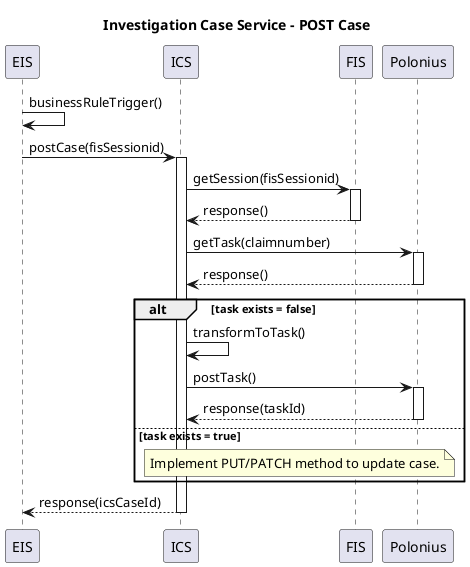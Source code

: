 @startuml ICS Sequence
'!theme sketchy-outline

title Investigation Case Service - POST Case

participant EIS
participant ICS
participant FIS
participant Polonius
 
EIS-> EIS: businessRuleTrigger()
 
EIS -> ICS: postCase(fisSessionid)
activate ICS
 
ICS-> FIS: getSession(fisSessionid)
activate FIS
FIS--> ICS: response()
deactivate FIS

ICS -> Polonius: getTask(claimnumber)
activate Polonius
Polonius --> ICS: response()
deactivate Polonius

alt task exists = false
ICS -> ICS: transformToTask()
ICS -> Polonius: postTask()
activate Polonius
Polonius --> ICS: response(taskId)
deactivate Polonius

else task exists = true

note over ICS, Polonius: Implement PUT/PATCH method to update case.

end
ICS --> EIS: response(icsCaseId)
deactivate ICS
@enduml
